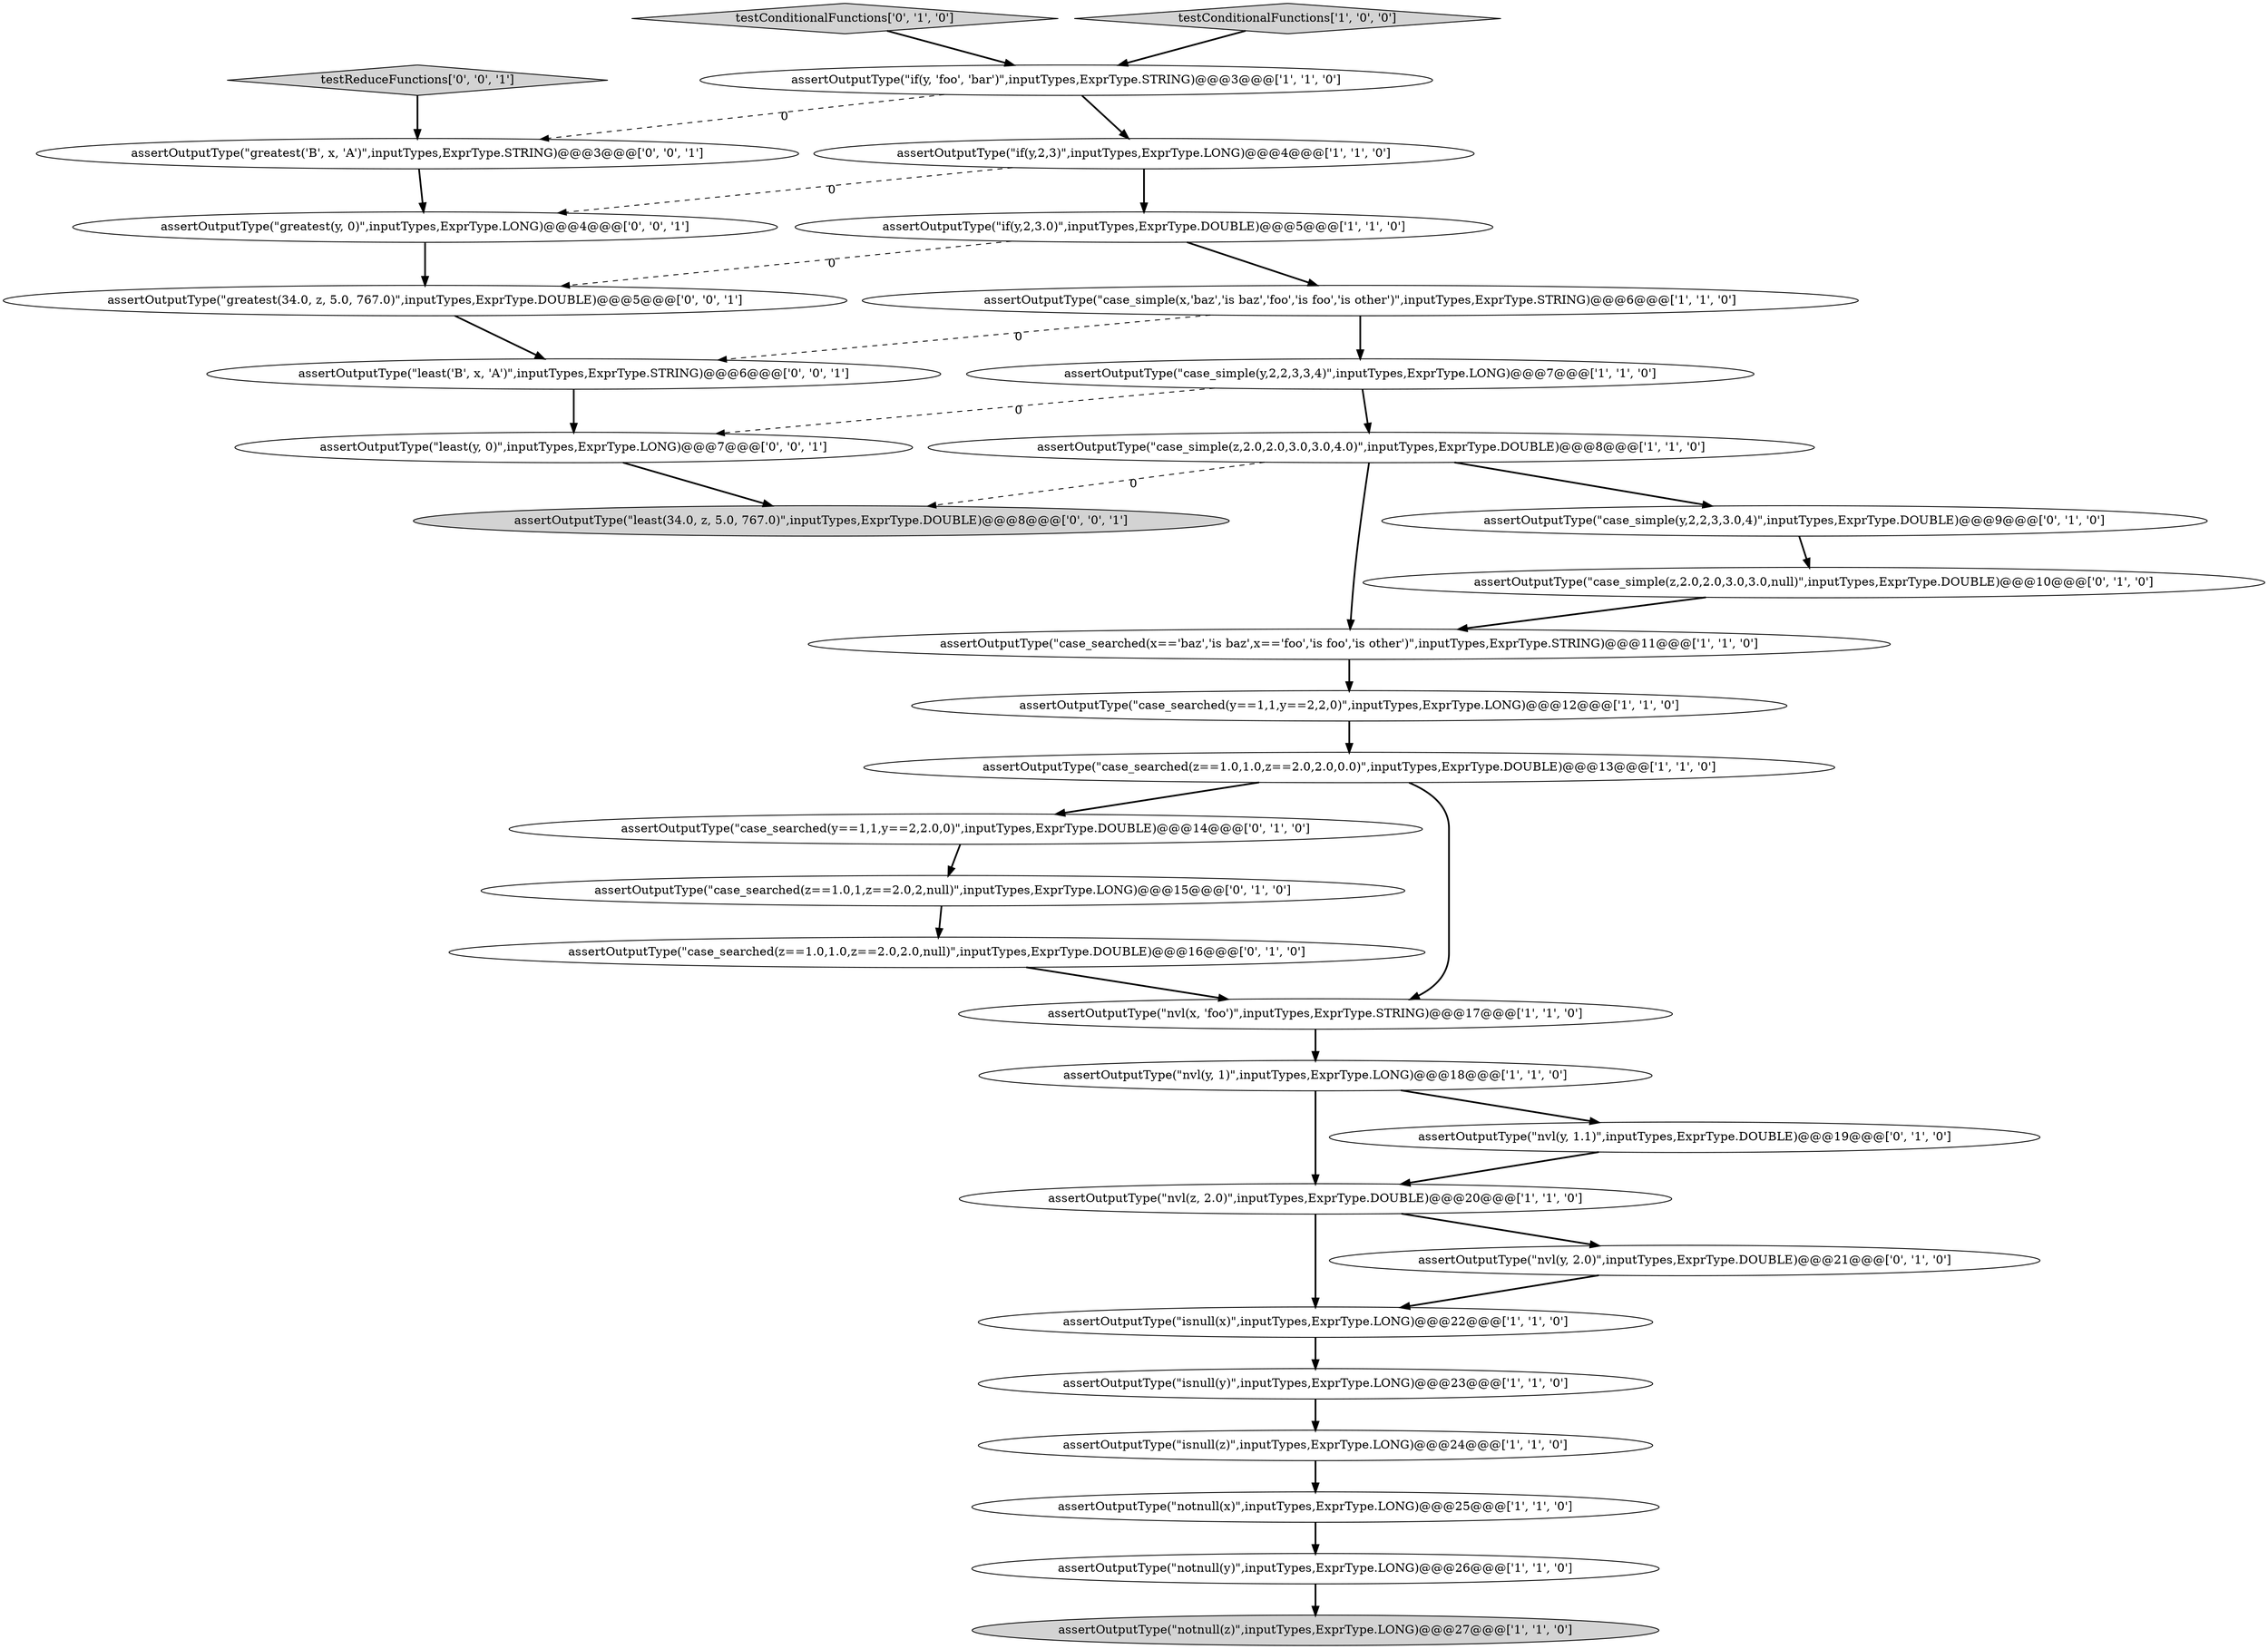 digraph {
28 [style = filled, label = "assertOutputType(\"greatest(y, 0)\",inputTypes,ExprType.LONG)@@@4@@@['0', '0', '1']", fillcolor = white, shape = ellipse image = "AAA0AAABBB3BBB"];
15 [style = filled, label = "assertOutputType(\"if(y,2,3.0)\",inputTypes,ExprType.DOUBLE)@@@5@@@['1', '1', '0']", fillcolor = white, shape = ellipse image = "AAA0AAABBB1BBB"];
10 [style = filled, label = "assertOutputType(\"case_searched(x=='baz','is baz',x=='foo','is foo','is other')\",inputTypes,ExprType.STRING)@@@11@@@['1', '1', '0']", fillcolor = white, shape = ellipse image = "AAA0AAABBB1BBB"];
33 [style = filled, label = "assertOutputType(\"least(34.0, z, 5.0, 767.0)\",inputTypes,ExprType.DOUBLE)@@@8@@@['0', '0', '1']", fillcolor = lightgray, shape = ellipse image = "AAA0AAABBB3BBB"];
14 [style = filled, label = "assertOutputType(\"case_simple(z,2.0,2.0,3.0,3.0,4.0)\",inputTypes,ExprType.DOUBLE)@@@8@@@['1', '1', '0']", fillcolor = white, shape = ellipse image = "AAA0AAABBB1BBB"];
11 [style = filled, label = "assertOutputType(\"notnull(y)\",inputTypes,ExprType.LONG)@@@26@@@['1', '1', '0']", fillcolor = white, shape = ellipse image = "AAA0AAABBB1BBB"];
21 [style = filled, label = "assertOutputType(\"case_searched(z==1.0,1,z==2.0,2,null)\",inputTypes,ExprType.LONG)@@@15@@@['0', '1', '0']", fillcolor = white, shape = ellipse image = "AAA1AAABBB2BBB"];
16 [style = filled, label = "assertOutputType(\"isnull(z)\",inputTypes,ExprType.LONG)@@@24@@@['1', '1', '0']", fillcolor = white, shape = ellipse image = "AAA0AAABBB1BBB"];
18 [style = filled, label = "assertOutputType(\"if(y, 'foo', 'bar')\",inputTypes,ExprType.STRING)@@@3@@@['1', '1', '0']", fillcolor = white, shape = ellipse image = "AAA0AAABBB1BBB"];
0 [style = filled, label = "assertOutputType(\"if(y,2,3)\",inputTypes,ExprType.LONG)@@@4@@@['1', '1', '0']", fillcolor = white, shape = ellipse image = "AAA0AAABBB1BBB"];
20 [style = filled, label = "assertOutputType(\"case_searched(z==1.0,1.0,z==2.0,2.0,null)\",inputTypes,ExprType.DOUBLE)@@@16@@@['0', '1', '0']", fillcolor = white, shape = ellipse image = "AAA1AAABBB2BBB"];
5 [style = filled, label = "assertOutputType(\"isnull(x)\",inputTypes,ExprType.LONG)@@@22@@@['1', '1', '0']", fillcolor = white, shape = ellipse image = "AAA0AAABBB1BBB"];
13 [style = filled, label = "assertOutputType(\"nvl(y, 1)\",inputTypes,ExprType.LONG)@@@18@@@['1', '1', '0']", fillcolor = white, shape = ellipse image = "AAA0AAABBB1BBB"];
24 [style = filled, label = "assertOutputType(\"case_searched(y==1,1,y==2,2.0,0)\",inputTypes,ExprType.DOUBLE)@@@14@@@['0', '1', '0']", fillcolor = white, shape = ellipse image = "AAA1AAABBB2BBB"];
29 [style = filled, label = "assertOutputType(\"greatest(34.0, z, 5.0, 767.0)\",inputTypes,ExprType.DOUBLE)@@@5@@@['0', '0', '1']", fillcolor = white, shape = ellipse image = "AAA0AAABBB3BBB"];
23 [style = filled, label = "testConditionalFunctions['0', '1', '0']", fillcolor = lightgray, shape = diamond image = "AAA0AAABBB2BBB"];
32 [style = filled, label = "assertOutputType(\"greatest('B', x, 'A')\",inputTypes,ExprType.STRING)@@@3@@@['0', '0', '1']", fillcolor = white, shape = ellipse image = "AAA0AAABBB3BBB"];
30 [style = filled, label = "assertOutputType(\"least('B', x, 'A')\",inputTypes,ExprType.STRING)@@@6@@@['0', '0', '1']", fillcolor = white, shape = ellipse image = "AAA0AAABBB3BBB"];
1 [style = filled, label = "assertOutputType(\"nvl(z, 2.0)\",inputTypes,ExprType.DOUBLE)@@@20@@@['1', '1', '0']", fillcolor = white, shape = ellipse image = "AAA0AAABBB1BBB"];
9 [style = filled, label = "assertOutputType(\"nvl(x, 'foo')\",inputTypes,ExprType.STRING)@@@17@@@['1', '1', '0']", fillcolor = white, shape = ellipse image = "AAA0AAABBB1BBB"];
25 [style = filled, label = "assertOutputType(\"nvl(y, 2.0)\",inputTypes,ExprType.DOUBLE)@@@21@@@['0', '1', '0']", fillcolor = white, shape = ellipse image = "AAA1AAABBB2BBB"];
27 [style = filled, label = "assertOutputType(\"least(y, 0)\",inputTypes,ExprType.LONG)@@@7@@@['0', '0', '1']", fillcolor = white, shape = ellipse image = "AAA0AAABBB3BBB"];
17 [style = filled, label = "assertOutputType(\"isnull(y)\",inputTypes,ExprType.LONG)@@@23@@@['1', '1', '0']", fillcolor = white, shape = ellipse image = "AAA0AAABBB1BBB"];
2 [style = filled, label = "assertOutputType(\"case_searched(y==1,1,y==2,2,0)\",inputTypes,ExprType.LONG)@@@12@@@['1', '1', '0']", fillcolor = white, shape = ellipse image = "AAA0AAABBB1BBB"];
4 [style = filled, label = "assertOutputType(\"case_simple(x,'baz','is baz','foo','is foo','is other')\",inputTypes,ExprType.STRING)@@@6@@@['1', '1', '0']", fillcolor = white, shape = ellipse image = "AAA0AAABBB1BBB"];
22 [style = filled, label = "assertOutputType(\"case_simple(y,2,2,3,3.0,4)\",inputTypes,ExprType.DOUBLE)@@@9@@@['0', '1', '0']", fillcolor = white, shape = ellipse image = "AAA1AAABBB2BBB"];
26 [style = filled, label = "assertOutputType(\"case_simple(z,2.0,2.0,3.0,3.0,null)\",inputTypes,ExprType.DOUBLE)@@@10@@@['0', '1', '0']", fillcolor = white, shape = ellipse image = "AAA1AAABBB2BBB"];
8 [style = filled, label = "testConditionalFunctions['1', '0', '0']", fillcolor = lightgray, shape = diamond image = "AAA0AAABBB1BBB"];
3 [style = filled, label = "assertOutputType(\"notnull(x)\",inputTypes,ExprType.LONG)@@@25@@@['1', '1', '0']", fillcolor = white, shape = ellipse image = "AAA0AAABBB1BBB"];
7 [style = filled, label = "assertOutputType(\"case_simple(y,2,2,3,3,4)\",inputTypes,ExprType.LONG)@@@7@@@['1', '1', '0']", fillcolor = white, shape = ellipse image = "AAA0AAABBB1BBB"];
6 [style = filled, label = "assertOutputType(\"notnull(z)\",inputTypes,ExprType.LONG)@@@27@@@['1', '1', '0']", fillcolor = lightgray, shape = ellipse image = "AAA0AAABBB1BBB"];
12 [style = filled, label = "assertOutputType(\"case_searched(z==1.0,1.0,z==2.0,2.0,0.0)\",inputTypes,ExprType.DOUBLE)@@@13@@@['1', '1', '0']", fillcolor = white, shape = ellipse image = "AAA0AAABBB1BBB"];
31 [style = filled, label = "testReduceFunctions['0', '0', '1']", fillcolor = lightgray, shape = diamond image = "AAA0AAABBB3BBB"];
19 [style = filled, label = "assertOutputType(\"nvl(y, 1.1)\",inputTypes,ExprType.DOUBLE)@@@19@@@['0', '1', '0']", fillcolor = white, shape = ellipse image = "AAA1AAABBB2BBB"];
24->21 [style = bold, label=""];
29->30 [style = bold, label=""];
3->11 [style = bold, label=""];
27->33 [style = bold, label=""];
4->7 [style = bold, label=""];
10->2 [style = bold, label=""];
0->28 [style = dashed, label="0"];
14->33 [style = dashed, label="0"];
13->19 [style = bold, label=""];
19->1 [style = bold, label=""];
15->4 [style = bold, label=""];
9->13 [style = bold, label=""];
26->10 [style = bold, label=""];
11->6 [style = bold, label=""];
1->25 [style = bold, label=""];
12->24 [style = bold, label=""];
31->32 [style = bold, label=""];
4->30 [style = dashed, label="0"];
7->14 [style = bold, label=""];
5->17 [style = bold, label=""];
12->9 [style = bold, label=""];
8->18 [style = bold, label=""];
30->27 [style = bold, label=""];
0->15 [style = bold, label=""];
22->26 [style = bold, label=""];
21->20 [style = bold, label=""];
25->5 [style = bold, label=""];
16->3 [style = bold, label=""];
32->28 [style = bold, label=""];
15->29 [style = dashed, label="0"];
1->5 [style = bold, label=""];
23->18 [style = bold, label=""];
13->1 [style = bold, label=""];
28->29 [style = bold, label=""];
20->9 [style = bold, label=""];
14->10 [style = bold, label=""];
7->27 [style = dashed, label="0"];
17->16 [style = bold, label=""];
2->12 [style = bold, label=""];
18->32 [style = dashed, label="0"];
18->0 [style = bold, label=""];
14->22 [style = bold, label=""];
}
